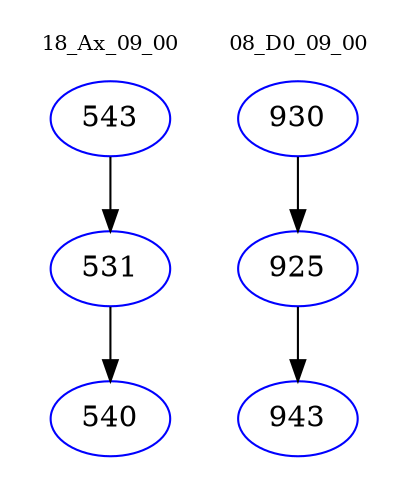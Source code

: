 digraph{
subgraph cluster_0 {
color = white
label = "18_Ax_09_00";
fontsize=10;
T0_543 [label="543", color="blue"]
T0_543 -> T0_531 [color="black"]
T0_531 [label="531", color="blue"]
T0_531 -> T0_540 [color="black"]
T0_540 [label="540", color="blue"]
}
subgraph cluster_1 {
color = white
label = "08_D0_09_00";
fontsize=10;
T1_930 [label="930", color="blue"]
T1_930 -> T1_925 [color="black"]
T1_925 [label="925", color="blue"]
T1_925 -> T1_943 [color="black"]
T1_943 [label="943", color="blue"]
}
}
